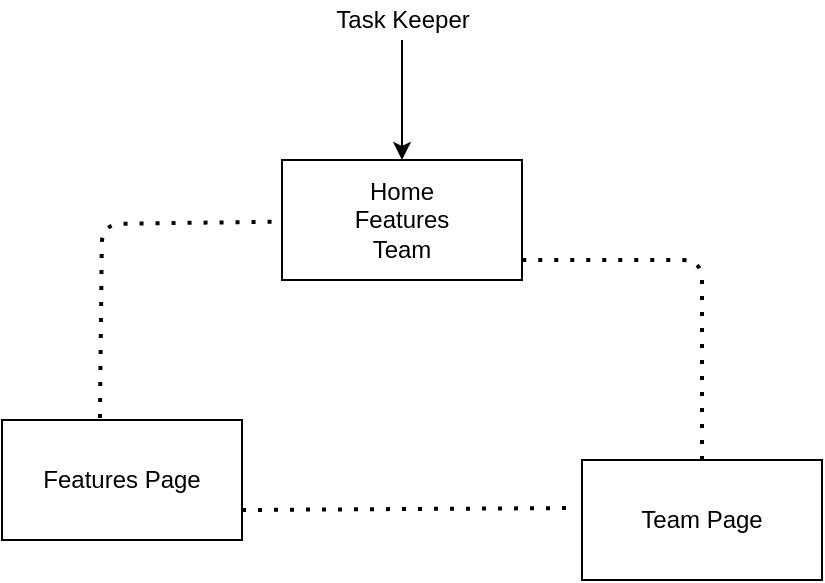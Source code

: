 <mxfile version="14.4.2" type="device"><diagram id="C5RBs43oDa-KdzZeNtuy" name="Page-1"><mxGraphModel dx="868" dy="482" grid="1" gridSize="10" guides="1" tooltips="1" connect="1" arrows="1" fold="1" page="1" pageScale="1" pageWidth="827" pageHeight="1169" math="0" shadow="0"><root><mxCell id="WIyWlLk6GJQsqaUBKTNV-0"/><mxCell id="WIyWlLk6GJQsqaUBKTNV-1" parent="WIyWlLk6GJQsqaUBKTNV-0"/><mxCell id="PiufwRa4o6gJKRNts52l-0" value="Task Keeper" style="text;html=1;align=center;verticalAlign=middle;resizable=0;points=[];autosize=1;" vertex="1" parent="WIyWlLk6GJQsqaUBKTNV-1"><mxGeometry x="310" y="20" width="80" height="20" as="geometry"/></mxCell><mxCell id="PiufwRa4o6gJKRNts52l-1" value="Home&lt;br&gt;Features&lt;br&gt;Team" style="rounded=0;whiteSpace=wrap;html=1;" vertex="1" parent="WIyWlLk6GJQsqaUBKTNV-1"><mxGeometry x="290" y="100" width="120" height="60" as="geometry"/></mxCell><mxCell id="PiufwRa4o6gJKRNts52l-2" value="" style="endArrow=classic;html=1;entryX=0.5;entryY=0;entryDx=0;entryDy=0;" edge="1" parent="WIyWlLk6GJQsqaUBKTNV-1" source="PiufwRa4o6gJKRNts52l-0" target="PiufwRa4o6gJKRNts52l-1"><mxGeometry width="50" height="50" relative="1" as="geometry"><mxPoint x="480" y="120" as="sourcePoint"/><mxPoint x="470" y="170" as="targetPoint"/></mxGeometry></mxCell><mxCell id="PiufwRa4o6gJKRNts52l-4" value="Team Page" style="rounded=0;whiteSpace=wrap;html=1;" vertex="1" parent="WIyWlLk6GJQsqaUBKTNV-1"><mxGeometry x="440" y="250" width="120" height="60" as="geometry"/></mxCell><mxCell id="PiufwRa4o6gJKRNts52l-5" value="Features Page" style="rounded=0;whiteSpace=wrap;html=1;" vertex="1" parent="WIyWlLk6GJQsqaUBKTNV-1"><mxGeometry x="150" y="230" width="120" height="60" as="geometry"/></mxCell><mxCell id="PiufwRa4o6gJKRNts52l-6" value="" style="endArrow=none;dashed=1;html=1;dashPattern=1 3;strokeWidth=2;exitX=0.5;exitY=0;exitDx=0;exitDy=0;" edge="1" parent="WIyWlLk6GJQsqaUBKTNV-1" source="PiufwRa4o6gJKRNts52l-4"><mxGeometry width="50" height="50" relative="1" as="geometry"><mxPoint x="310" y="190" as="sourcePoint"/><mxPoint x="410" y="150" as="targetPoint"/><Array as="points"><mxPoint x="500" y="150"/><mxPoint x="430" y="150"/></Array></mxGeometry></mxCell><mxCell id="PiufwRa4o6gJKRNts52l-7" value="" style="endArrow=none;dashed=1;html=1;dashPattern=1 3;strokeWidth=2;exitX=0.408;exitY=-0.017;exitDx=0;exitDy=0;exitPerimeter=0;" edge="1" parent="WIyWlLk6GJQsqaUBKTNV-1" source="PiufwRa4o6gJKRNts52l-5" target="PiufwRa4o6gJKRNts52l-1"><mxGeometry width="50" height="50" relative="1" as="geometry"><mxPoint x="200" y="190" as="sourcePoint"/><mxPoint x="250" y="140" as="targetPoint"/><Array as="points"><mxPoint x="200" y="132"/></Array></mxGeometry></mxCell><mxCell id="PiufwRa4o6gJKRNts52l-9" value="" style="endArrow=none;dashed=1;html=1;dashPattern=1 3;strokeWidth=2;entryX=-0.017;entryY=0.4;entryDx=0;entryDy=0;entryPerimeter=0;exitX=1;exitY=0.75;exitDx=0;exitDy=0;" edge="1" parent="WIyWlLk6GJQsqaUBKTNV-1" source="PiufwRa4o6gJKRNts52l-5" target="PiufwRa4o6gJKRNts52l-4"><mxGeometry width="50" height="50" relative="1" as="geometry"><mxPoint x="280" y="230" as="sourcePoint"/><mxPoint x="310" y="180" as="targetPoint"/></mxGeometry></mxCell></root></mxGraphModel></diagram></mxfile>